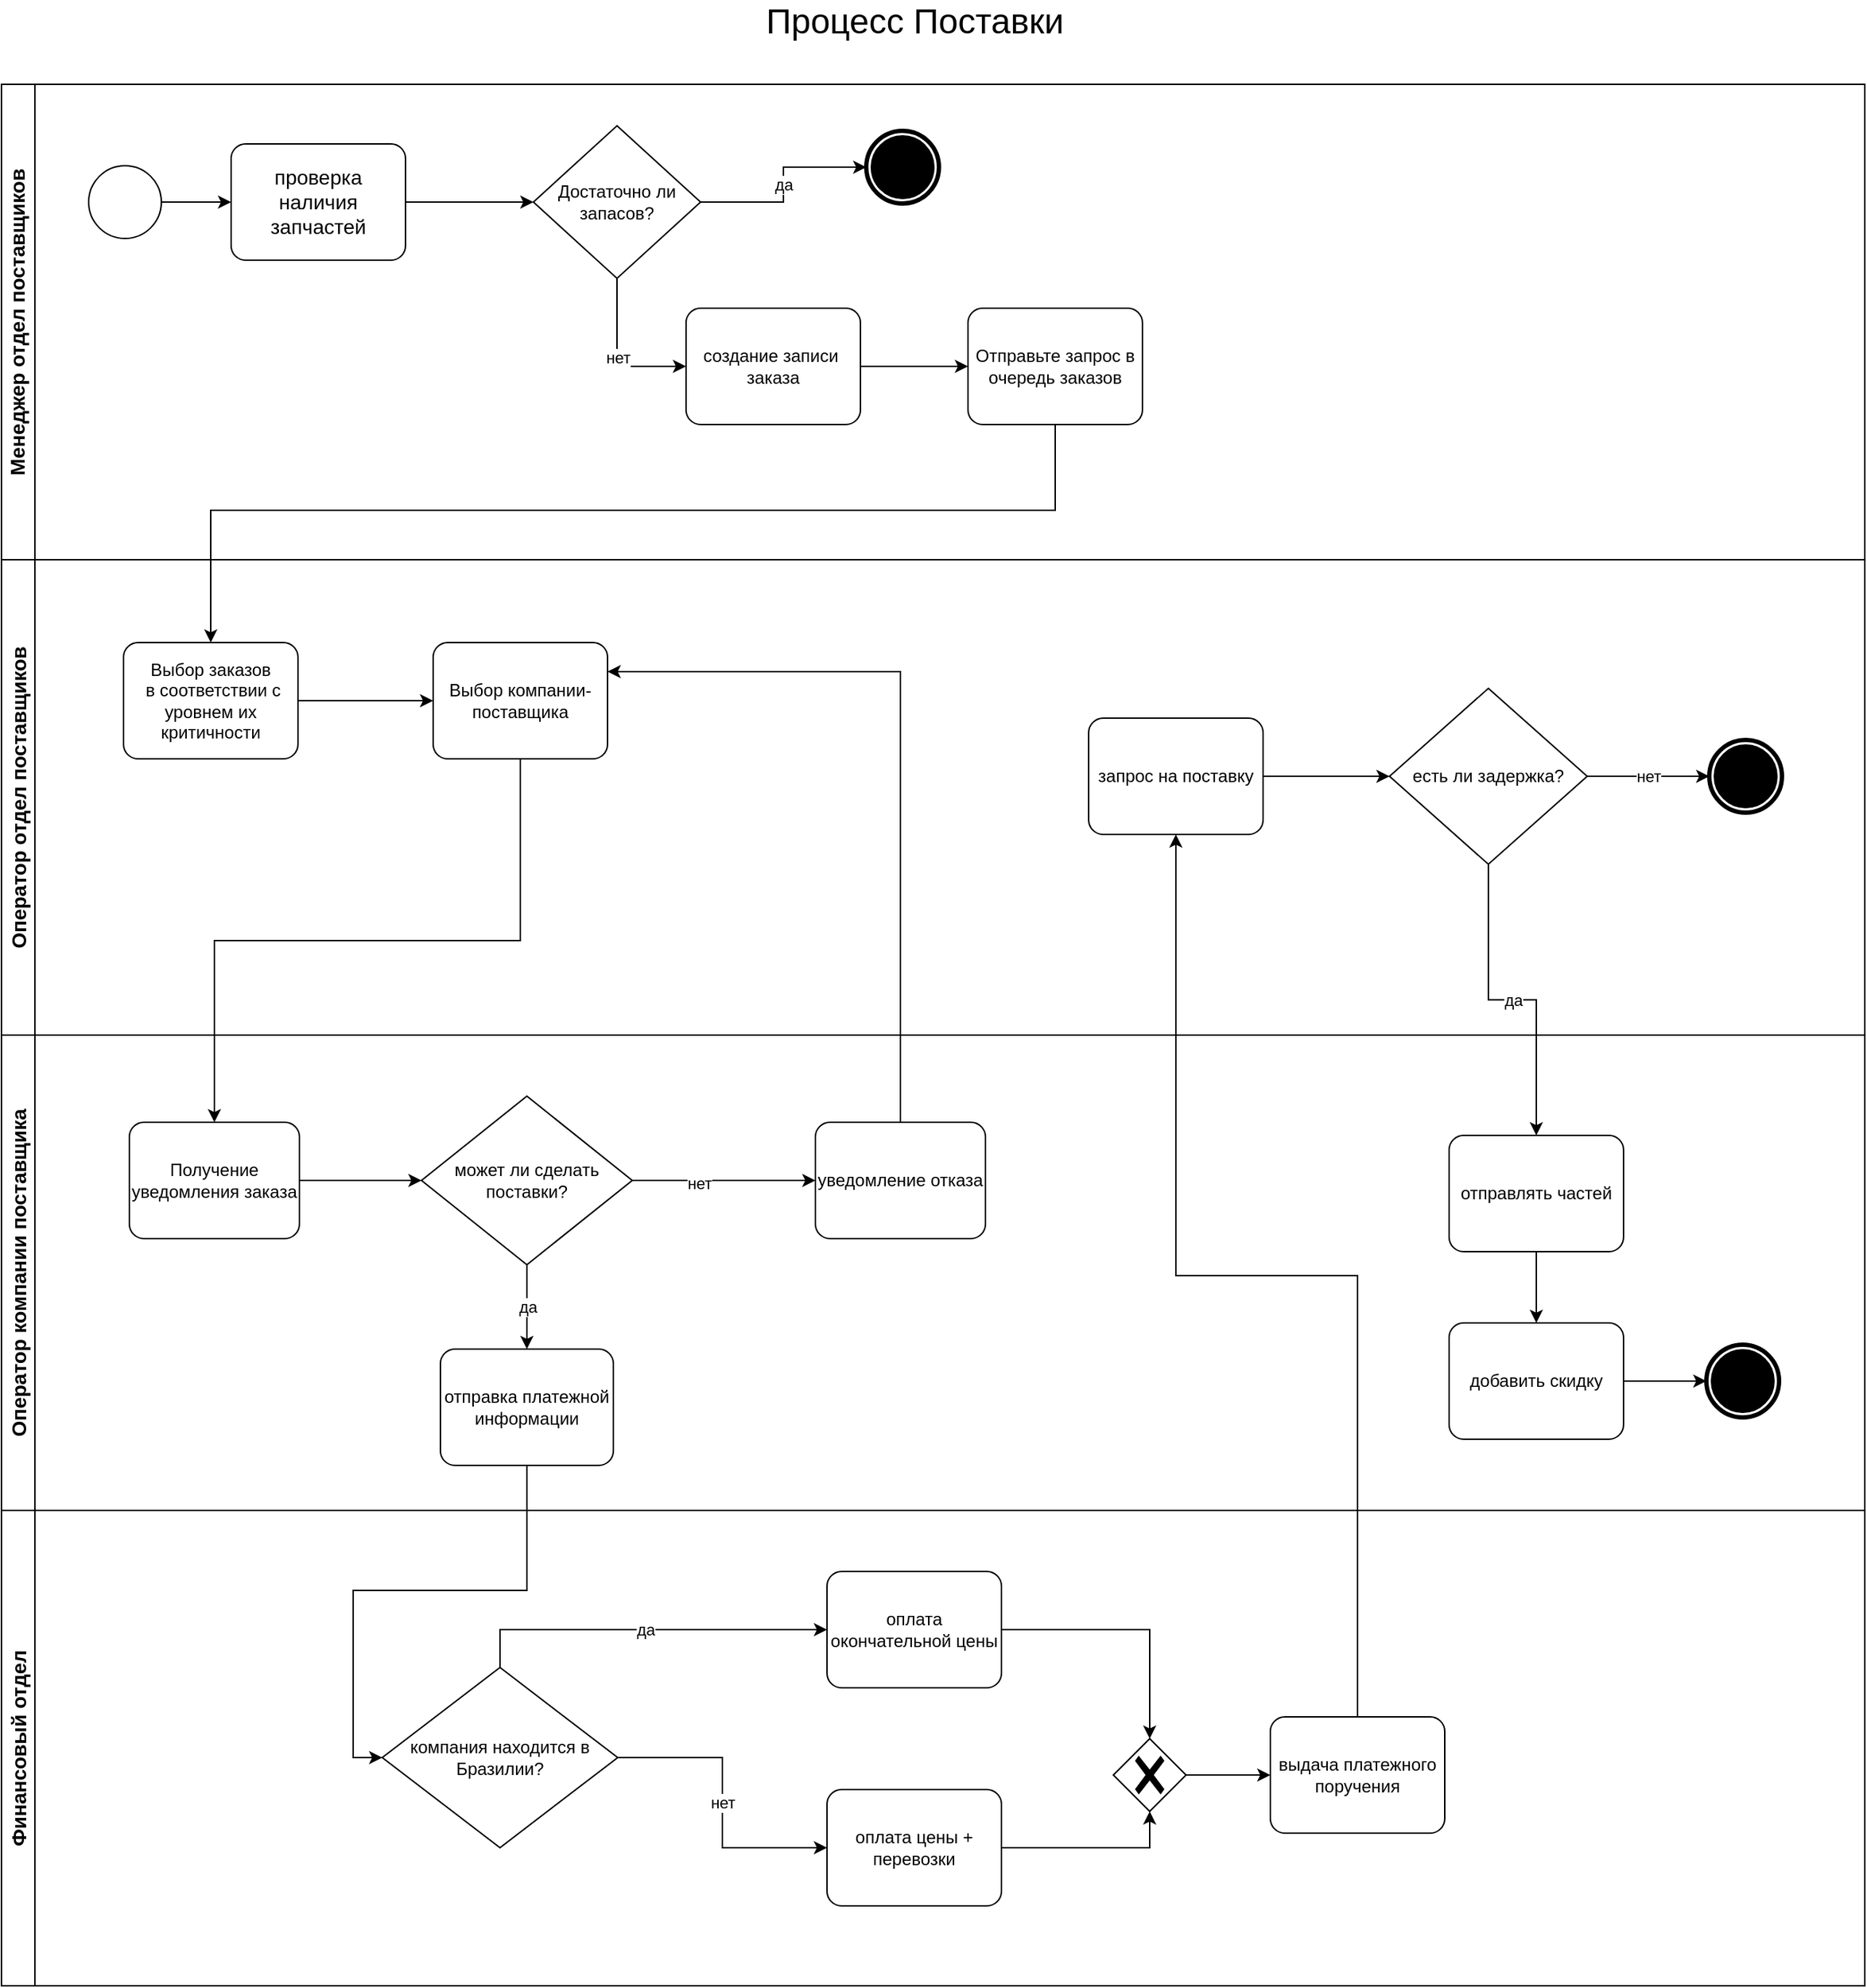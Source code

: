 <mxfile version="20.8.1" type="google"><diagram id="GKkbAp2NtUvPjCZS4jgw" name="Página-1"><mxGraphModel grid="0" page="1" gridSize="10" guides="1" tooltips="1" connect="1" arrows="1" fold="1" pageScale="2" pageWidth="827" pageHeight="1169" background="none" math="0" shadow="0"><root><mxCell id="0"/><mxCell id="1" parent="0"/><mxCell id="1osV0yqY1vsv0PyegRr8-175" value="&lt;font style=&quot;font-size: 14px;&quot;&gt;Менеджер отдел поставщиков&lt;/font&gt;" style="swimlane;horizontal=0;whiteSpace=wrap;html=1;" vertex="1" parent="1"><mxGeometry x="150" y="106" width="1282" height="327" as="geometry"><mxRectangle x="216" y="111" width="32" height="144" as="alternateBounds"/></mxGeometry></mxCell><mxCell id="JEJCHDNToL9NpCs9fgVg-2" style="edgeStyle=orthogonalEdgeStyle;rounded=0;orthogonalLoop=1;jettySize=auto;html=1;exitX=1;exitY=0.5;exitDx=0;exitDy=0;exitPerimeter=0;entryX=0;entryY=0.5;entryDx=0;entryDy=0;" edge="1" parent="1osV0yqY1vsv0PyegRr8-175" source="1osV0yqY1vsv0PyegRr8-180" target="JEJCHDNToL9NpCs9fgVg-1"><mxGeometry relative="1" as="geometry"/></mxCell><mxCell id="1osV0yqY1vsv0PyegRr8-180" value="проверка наличия запчастей" style="points=[[0.25,0,0],[0.5,0,0],[0.75,0,0],[1,0.25,0],[1,0.5,0],[1,0.75,0],[0.75,1,0],[0.5,1,0],[0.25,1,0],[0,0.75,0],[0,0.5,0],[0,0.25,0]];shape=mxgraph.bpmn.task;whiteSpace=wrap;rectStyle=rounded;size=10;html=1;taskMarker=abstract;fontSize=14;" vertex="1" parent="1osV0yqY1vsv0PyegRr8-175"><mxGeometry x="158" y="41" width="120" height="80" as="geometry"/></mxCell><mxCell id="JEJCHDNToL9NpCs9fgVg-4" value="да" style="edgeStyle=orthogonalEdgeStyle;rounded=0;orthogonalLoop=1;jettySize=auto;html=1;exitX=1;exitY=0.5;exitDx=0;exitDy=0;" edge="1" parent="1osV0yqY1vsv0PyegRr8-175" source="JEJCHDNToL9NpCs9fgVg-1" target="JEJCHDNToL9NpCs9fgVg-3"><mxGeometry relative="1" as="geometry"/></mxCell><mxCell id="JEJCHDNToL9NpCs9fgVg-6" value="нет" style="edgeStyle=orthogonalEdgeStyle;rounded=0;orthogonalLoop=1;jettySize=auto;html=1;exitX=0.5;exitY=1;exitDx=0;exitDy=0;entryX=0;entryY=0.5;entryDx=0;entryDy=0;entryPerimeter=0;" edge="1" parent="1osV0yqY1vsv0PyegRr8-175" source="JEJCHDNToL9NpCs9fgVg-1" target="JEJCHDNToL9NpCs9fgVg-5"><mxGeometry relative="1" as="geometry"/></mxCell><mxCell id="JEJCHDNToL9NpCs9fgVg-1" value="Достаточно ли запасов?&lt;br&gt;" style="rhombus;whiteSpace=wrap;html=1;" vertex="1" parent="1osV0yqY1vsv0PyegRr8-175"><mxGeometry x="366" y="28.5" width="115" height="105" as="geometry"/></mxCell><mxCell id="JEJCHDNToL9NpCs9fgVg-3" value="" style="points=[[0.145,0.145,0],[0.5,0,0],[0.855,0.145,0],[1,0.5,0],[0.855,0.855,0],[0.5,1,0],[0.145,0.855,0],[0,0.5,0]];shape=mxgraph.bpmn.event;html=1;verticalLabelPosition=bottom;labelBackgroundColor=#ffffff;verticalAlign=top;align=center;perimeter=ellipsePerimeter;outlineConnect=0;aspect=fixed;outline=end;symbol=terminate;" vertex="1" parent="1osV0yqY1vsv0PyegRr8-175"><mxGeometry x="595" y="32" width="50" height="50" as="geometry"/></mxCell><mxCell id="JEJCHDNToL9NpCs9fgVg-8" style="edgeStyle=orthogonalEdgeStyle;rounded=0;orthogonalLoop=1;jettySize=auto;html=1;exitX=1;exitY=0.5;exitDx=0;exitDy=0;exitPerimeter=0;entryX=0;entryY=0.5;entryDx=0;entryDy=0;entryPerimeter=0;" edge="1" parent="1osV0yqY1vsv0PyegRr8-175" source="JEJCHDNToL9NpCs9fgVg-5" target="JEJCHDNToL9NpCs9fgVg-7"><mxGeometry relative="1" as="geometry"/></mxCell><mxCell id="JEJCHDNToL9NpCs9fgVg-5" value="создание записи&amp;nbsp; заказа" style="points=[[0.25,0,0],[0.5,0,0],[0.75,0,0],[1,0.25,0],[1,0.5,0],[1,0.75,0],[0.75,1,0],[0.5,1,0],[0.25,1,0],[0,0.75,0],[0,0.5,0],[0,0.25,0]];shape=mxgraph.bpmn.task;whiteSpace=wrap;rectStyle=rounded;size=10;html=1;taskMarker=abstract;" vertex="1" parent="1osV0yqY1vsv0PyegRr8-175"><mxGeometry x="471" y="154" width="120" height="80" as="geometry"/></mxCell><mxCell id="JEJCHDNToL9NpCs9fgVg-7" value="Отправьте запрос в очередь заказов" style="points=[[0.25,0,0],[0.5,0,0],[0.75,0,0],[1,0.25,0],[1,0.5,0],[1,0.75,0],[0.75,1,0],[0.5,1,0],[0.25,1,0],[0,0.75,0],[0,0.5,0],[0,0.25,0]];shape=mxgraph.bpmn.task;whiteSpace=wrap;rectStyle=rounded;size=10;html=1;taskMarker=abstract;" vertex="1" parent="1osV0yqY1vsv0PyegRr8-175"><mxGeometry x="665" y="154" width="120" height="80" as="geometry"/></mxCell><mxCell id="7k5-UtuilRuCotgjFQ3_-3" style="edgeStyle=orthogonalEdgeStyle;rounded=0;orthogonalLoop=1;jettySize=auto;html=1;exitX=1;exitY=0.5;exitDx=0;exitDy=0;exitPerimeter=0;entryX=0;entryY=0.5;entryDx=0;entryDy=0;entryPerimeter=0;" edge="1" parent="1osV0yqY1vsv0PyegRr8-175" source="7k5-UtuilRuCotgjFQ3_-2" target="1osV0yqY1vsv0PyegRr8-180"><mxGeometry relative="1" as="geometry"/></mxCell><mxCell id="7k5-UtuilRuCotgjFQ3_-2" value="" style="points=[[0.145,0.145,0],[0.5,0,0],[0.855,0.145,0],[1,0.5,0],[0.855,0.855,0],[0.5,1,0],[0.145,0.855,0],[0,0.5,0]];shape=mxgraph.bpmn.event;html=1;verticalLabelPosition=bottom;labelBackgroundColor=#ffffff;verticalAlign=top;align=center;perimeter=ellipsePerimeter;outlineConnect=0;aspect=fixed;outline=standard;symbol=general;" vertex="1" parent="1osV0yqY1vsv0PyegRr8-175"><mxGeometry x="60" y="56" width="50" height="50" as="geometry"/></mxCell><mxCell id="1osV0yqY1vsv0PyegRr8-176" value="&lt;font style=&quot;font-size: 24px;&quot;&gt;Процесс Поставки&lt;/font&gt;" style="text;html=1;strokeColor=none;fillColor=none;align=center;verticalAlign=middle;whiteSpace=wrap;rounded=0;" vertex="1" parent="1"><mxGeometry x="671" y="48" width="215" height="30" as="geometry"/></mxCell><mxCell id="1osV0yqY1vsv0PyegRr8-177" value="&lt;font style=&quot;font-size: 14px;&quot;&gt;Оператор отдел поставщиков&lt;/font&gt;" style="swimlane;horizontal=0;whiteSpace=wrap;html=1;" vertex="1" parent="1"><mxGeometry x="150" y="433" width="1282" height="327" as="geometry"><mxRectangle x="216" y="111" width="32" height="144" as="alternateBounds"/></mxGeometry></mxCell><mxCell id="JEJCHDNToL9NpCs9fgVg-12" style="edgeStyle=orthogonalEdgeStyle;rounded=0;orthogonalLoop=1;jettySize=auto;html=1;exitX=1;exitY=0.5;exitDx=0;exitDy=0;exitPerimeter=0;entryX=0;entryY=0.5;entryDx=0;entryDy=0;entryPerimeter=0;" edge="1" parent="1osV0yqY1vsv0PyegRr8-177" source="JEJCHDNToL9NpCs9fgVg-9" target="JEJCHDNToL9NpCs9fgVg-11"><mxGeometry relative="1" as="geometry"/></mxCell><mxCell id="JEJCHDNToL9NpCs9fgVg-9" value="&lt;div&gt;Выбор заказов&lt;/div&gt;&lt;div&gt;&amp;nbsp;в соответствии с уровнем их критичности&lt;/div&gt;" style="points=[[0.25,0,0],[0.5,0,0],[0.75,0,0],[1,0.25,0],[1,0.5,0],[1,0.75,0],[0.75,1,0],[0.5,1,0],[0.25,1,0],[0,0.75,0],[0,0.5,0],[0,0.25,0]];shape=mxgraph.bpmn.task;whiteSpace=wrap;rectStyle=rounded;size=10;html=1;taskMarker=abstract;" vertex="1" parent="1osV0yqY1vsv0PyegRr8-177"><mxGeometry x="84" y="57" width="120" height="80" as="geometry"/></mxCell><mxCell id="JEJCHDNToL9NpCs9fgVg-11" value="Выбор компании-поставщика" style="points=[[0.25,0,0],[0.5,0,0],[0.75,0,0],[1,0.25,0],[1,0.5,0],[1,0.75,0],[0.75,1,0],[0.5,1,0],[0.25,1,0],[0,0.75,0],[0,0.5,0],[0,0.25,0]];shape=mxgraph.bpmn.task;whiteSpace=wrap;rectStyle=rounded;size=10;html=1;taskMarker=abstract;" vertex="1" parent="1osV0yqY1vsv0PyegRr8-177"><mxGeometry x="297" y="57" width="120" height="80" as="geometry"/></mxCell><mxCell id="JEJCHDNToL9NpCs9fgVg-42" style="edgeStyle=orthogonalEdgeStyle;rounded=0;orthogonalLoop=1;jettySize=auto;html=1;exitX=1;exitY=0.5;exitDx=0;exitDy=0;exitPerimeter=0;" edge="1" parent="1osV0yqY1vsv0PyegRr8-177" source="JEJCHDNToL9NpCs9fgVg-36" target="JEJCHDNToL9NpCs9fgVg-41"><mxGeometry relative="1" as="geometry"/></mxCell><mxCell id="JEJCHDNToL9NpCs9fgVg-36" value="запрос на поставку" style="points=[[0.25,0,0],[0.5,0,0],[0.75,0,0],[1,0.25,0],[1,0.5,0],[1,0.75,0],[0.75,1,0],[0.5,1,0],[0.25,1,0],[0,0.75,0],[0,0.5,0],[0,0.25,0]];shape=mxgraph.bpmn.task;whiteSpace=wrap;rectStyle=rounded;size=10;html=1;taskMarker=abstract;" vertex="1" parent="1osV0yqY1vsv0PyegRr8-177"><mxGeometry x="748" y="109" width="120" height="80" as="geometry"/></mxCell><mxCell id="JEJCHDNToL9NpCs9fgVg-44" value="нет" style="edgeStyle=orthogonalEdgeStyle;rounded=0;orthogonalLoop=1;jettySize=auto;html=1;exitX=1;exitY=0.5;exitDx=0;exitDy=0;entryX=0;entryY=0.5;entryDx=0;entryDy=0;entryPerimeter=0;" edge="1" parent="1osV0yqY1vsv0PyegRr8-177" source="JEJCHDNToL9NpCs9fgVg-41" target="JEJCHDNToL9NpCs9fgVg-43"><mxGeometry relative="1" as="geometry"/></mxCell><mxCell id="JEJCHDNToL9NpCs9fgVg-41" value="есть ли задержка?" style="rhombus;whiteSpace=wrap;html=1;" vertex="1" parent="1osV0yqY1vsv0PyegRr8-177"><mxGeometry x="955" y="88.5" width="136" height="121" as="geometry"/></mxCell><mxCell id="JEJCHDNToL9NpCs9fgVg-43" value="" style="points=[[0.145,0.145,0],[0.5,0,0],[0.855,0.145,0],[1,0.5,0],[0.855,0.855,0],[0.5,1,0],[0.145,0.855,0],[0,0.5,0]];shape=mxgraph.bpmn.event;html=1;verticalLabelPosition=bottom;labelBackgroundColor=#ffffff;verticalAlign=top;align=center;perimeter=ellipsePerimeter;outlineConnect=0;aspect=fixed;outline=end;symbol=terminate;" vertex="1" parent="1osV0yqY1vsv0PyegRr8-177"><mxGeometry x="1175" y="124" width="50" height="50" as="geometry"/></mxCell><mxCell id="1osV0yqY1vsv0PyegRr8-178" value="&lt;font style=&quot;font-size: 14px;&quot;&gt;Оператор компании поставщика&lt;/font&gt;" style="swimlane;horizontal=0;whiteSpace=wrap;html=1;" vertex="1" parent="1"><mxGeometry x="150" y="760" width="1282" height="327" as="geometry"><mxRectangle x="216" y="111" width="32" height="144" as="alternateBounds"/></mxGeometry></mxCell><mxCell id="JEJCHDNToL9NpCs9fgVg-19" style="edgeStyle=orthogonalEdgeStyle;rounded=0;orthogonalLoop=1;jettySize=auto;html=1;exitX=1;exitY=0.5;exitDx=0;exitDy=0;exitPerimeter=0;entryX=0;entryY=0.5;entryDx=0;entryDy=0;" edge="1" parent="1osV0yqY1vsv0PyegRr8-178" source="JEJCHDNToL9NpCs9fgVg-13" target="JEJCHDNToL9NpCs9fgVg-18"><mxGeometry relative="1" as="geometry"/></mxCell><mxCell id="JEJCHDNToL9NpCs9fgVg-13" value="Получение уведомления заказа" style="points=[[0.25,0,0],[0.5,0,0],[0.75,0,0],[1,0.25,0],[1,0.5,0],[1,0.75,0],[0.75,1,0],[0.5,1,0],[0.25,1,0],[0,0.75,0],[0,0.5,0],[0,0.25,0]];shape=mxgraph.bpmn.task;whiteSpace=wrap;rectStyle=rounded;size=10;html=1;taskMarker=abstract;" vertex="1" parent="1osV0yqY1vsv0PyegRr8-178"><mxGeometry x="88" y="60" width="117" height="80" as="geometry"/></mxCell><mxCell id="JEJCHDNToL9NpCs9fgVg-17" value="уведомление отказа" style="points=[[0.25,0,0],[0.5,0,0],[0.75,0,0],[1,0.25,0],[1,0.5,0],[1,0.75,0],[0.75,1,0],[0.5,1,0],[0.25,1,0],[0,0.75,0],[0,0.5,0],[0,0.25,0]];shape=mxgraph.bpmn.task;whiteSpace=wrap;rectStyle=rounded;size=10;html=1;taskMarker=abstract;" vertex="1" parent="1osV0yqY1vsv0PyegRr8-178"><mxGeometry x="560" y="60" width="117" height="80" as="geometry"/></mxCell><mxCell id="JEJCHDNToL9NpCs9fgVg-20" style="edgeStyle=orthogonalEdgeStyle;rounded=0;orthogonalLoop=1;jettySize=auto;html=1;exitX=1;exitY=0.5;exitDx=0;exitDy=0;" edge="1" parent="1osV0yqY1vsv0PyegRr8-178" source="JEJCHDNToL9NpCs9fgVg-18" target="JEJCHDNToL9NpCs9fgVg-17"><mxGeometry relative="1" as="geometry"/></mxCell><mxCell id="JEJCHDNToL9NpCs9fgVg-21" value="нет" style="edgeLabel;html=1;align=center;verticalAlign=middle;resizable=0;points=[];" connectable="0" vertex="1" parent="JEJCHDNToL9NpCs9fgVg-20"><mxGeometry x="-0.275" y="-2" relative="1" as="geometry"><mxPoint as="offset"/></mxGeometry></mxCell><mxCell id="JEJCHDNToL9NpCs9fgVg-24" value="да" style="edgeStyle=orthogonalEdgeStyle;rounded=0;orthogonalLoop=1;jettySize=auto;html=1;exitX=0.5;exitY=1;exitDx=0;exitDy=0;entryX=0.5;entryY=0;entryDx=0;entryDy=0;entryPerimeter=0;" edge="1" parent="1osV0yqY1vsv0PyegRr8-178" source="JEJCHDNToL9NpCs9fgVg-18" target="JEJCHDNToL9NpCs9fgVg-23"><mxGeometry relative="1" as="geometry"/></mxCell><mxCell id="JEJCHDNToL9NpCs9fgVg-18" value="может ли сделать поставки?&lt;br&gt;" style="rhombus;whiteSpace=wrap;html=1;" vertex="1" parent="1osV0yqY1vsv0PyegRr8-178"><mxGeometry x="289" y="42" width="145" height="116" as="geometry"/></mxCell><mxCell id="JEJCHDNToL9NpCs9fgVg-23" value="отправка платежной информации" style="points=[[0.25,0,0],[0.5,0,0],[0.75,0,0],[1,0.25,0],[1,0.5,0],[1,0.75,0],[0.75,1,0],[0.5,1,0],[0.25,1,0],[0,0.75,0],[0,0.5,0],[0,0.25,0]];shape=mxgraph.bpmn.task;whiteSpace=wrap;rectStyle=rounded;size=10;html=1;taskMarker=abstract;" vertex="1" parent="1osV0yqY1vsv0PyegRr8-178"><mxGeometry x="302" y="216" width="119" height="80" as="geometry"/></mxCell><mxCell id="JEJCHDNToL9NpCs9fgVg-51" style="edgeStyle=orthogonalEdgeStyle;rounded=0;orthogonalLoop=1;jettySize=auto;html=1;exitX=0.5;exitY=1;exitDx=0;exitDy=0;exitPerimeter=0;" edge="1" parent="1osV0yqY1vsv0PyegRr8-178" source="JEJCHDNToL9NpCs9fgVg-45" target="JEJCHDNToL9NpCs9fgVg-49"><mxGeometry relative="1" as="geometry"/></mxCell><mxCell id="JEJCHDNToL9NpCs9fgVg-45" value="отправлять частей" style="points=[[0.25,0,0],[0.5,0,0],[0.75,0,0],[1,0.25,0],[1,0.5,0],[1,0.75,0],[0.75,1,0],[0.5,1,0],[0.25,1,0],[0,0.75,0],[0,0.5,0],[0,0.25,0]];shape=mxgraph.bpmn.task;whiteSpace=wrap;rectStyle=rounded;size=10;html=1;taskMarker=abstract;" vertex="1" parent="1osV0yqY1vsv0PyegRr8-178"><mxGeometry x="996" y="69" width="120" height="80" as="geometry"/></mxCell><mxCell id="JEJCHDNToL9NpCs9fgVg-47" value="" style="points=[[0.145,0.145,0],[0.5,0,0],[0.855,0.145,0],[1,0.5,0],[0.855,0.855,0],[0.5,1,0],[0.145,0.855,0],[0,0.5,0]];shape=mxgraph.bpmn.event;html=1;verticalLabelPosition=bottom;labelBackgroundColor=#ffffff;verticalAlign=top;align=center;perimeter=ellipsePerimeter;outlineConnect=0;aspect=fixed;outline=end;symbol=terminate;" vertex="1" parent="1osV0yqY1vsv0PyegRr8-178"><mxGeometry x="1173" y="213" width="50" height="50" as="geometry"/></mxCell><mxCell id="JEJCHDNToL9NpCs9fgVg-50" style="edgeStyle=orthogonalEdgeStyle;rounded=0;orthogonalLoop=1;jettySize=auto;html=1;exitX=1;exitY=0.5;exitDx=0;exitDy=0;exitPerimeter=0;entryX=0;entryY=0.5;entryDx=0;entryDy=0;entryPerimeter=0;" edge="1" parent="1osV0yqY1vsv0PyegRr8-178" source="JEJCHDNToL9NpCs9fgVg-49" target="JEJCHDNToL9NpCs9fgVg-47"><mxGeometry relative="1" as="geometry"/></mxCell><mxCell id="JEJCHDNToL9NpCs9fgVg-49" value="добавить скидку" style="points=[[0.25,0,0],[0.5,0,0],[0.75,0,0],[1,0.25,0],[1,0.5,0],[1,0.75,0],[0.75,1,0],[0.5,1,0],[0.25,1,0],[0,0.75,0],[0,0.5,0],[0,0.25,0]];shape=mxgraph.bpmn.task;whiteSpace=wrap;rectStyle=rounded;size=10;html=1;taskMarker=abstract;" vertex="1" parent="1osV0yqY1vsv0PyegRr8-178"><mxGeometry x="996" y="198" width="120" height="80" as="geometry"/></mxCell><mxCell id="1osV0yqY1vsv0PyegRr8-179" value="&lt;font style=&quot;font-size: 14px;&quot;&gt;Финансовый отдел&lt;br&gt;&lt;/font&gt;" style="swimlane;horizontal=0;whiteSpace=wrap;html=1;" vertex="1" parent="1"><mxGeometry x="150" y="1087" width="1282" height="327" as="geometry"><mxRectangle x="216" y="111" width="32" height="144" as="alternateBounds"/></mxGeometry></mxCell><mxCell id="JEJCHDNToL9NpCs9fgVg-25" value="компания находится в Бразилии?" style="rhombus;whiteSpace=wrap;html=1;" vertex="1" parent="1osV0yqY1vsv0PyegRr8-179"><mxGeometry x="262" y="108" width="162" height="124" as="geometry"/></mxCell><mxCell id="JEJCHDNToL9NpCs9fgVg-27" value="оплата окончательной цены" style="points=[[0.25,0,0],[0.5,0,0],[0.75,0,0],[1,0.25,0],[1,0.5,0],[1,0.75,0],[0.75,1,0],[0.5,1,0],[0.25,1,0],[0,0.75,0],[0,0.5,0],[0,0.25,0]];shape=mxgraph.bpmn.task;whiteSpace=wrap;rectStyle=rounded;size=10;html=1;taskMarker=abstract;" vertex="1" parent="1osV0yqY1vsv0PyegRr8-179"><mxGeometry x="568" y="42" width="120" height="80" as="geometry"/></mxCell><mxCell id="JEJCHDNToL9NpCs9fgVg-28" value="оплата цены + перевозки" style="points=[[0.25,0,0],[0.5,0,0],[0.75,0,0],[1,0.25,0],[1,0.5,0],[1,0.75,0],[0.75,1,0],[0.5,1,0],[0.25,1,0],[0,0.75,0],[0,0.5,0],[0,0.25,0]];shape=mxgraph.bpmn.task;whiteSpace=wrap;rectStyle=rounded;size=10;html=1;taskMarker=abstract;" vertex="1" parent="1osV0yqY1vsv0PyegRr8-179"><mxGeometry x="568" y="192" width="120" height="80" as="geometry"/></mxCell><mxCell id="JEJCHDNToL9NpCs9fgVg-39" style="edgeStyle=orthogonalEdgeStyle;rounded=0;orthogonalLoop=1;jettySize=auto;html=1;exitX=1;exitY=0.5;exitDx=0;exitDy=0;exitPerimeter=0;entryX=0;entryY=0.5;entryDx=0;entryDy=0;entryPerimeter=0;" edge="1" parent="1osV0yqY1vsv0PyegRr8-179" source="JEJCHDNToL9NpCs9fgVg-32" target="JEJCHDNToL9NpCs9fgVg-38"><mxGeometry relative="1" as="geometry"/></mxCell><mxCell id="JEJCHDNToL9NpCs9fgVg-32" value="" style="points=[[0.25,0.25,0],[0.5,0,0],[0.75,0.25,0],[1,0.5,0],[0.75,0.75,0],[0.5,1,0],[0.25,0.75,0],[0,0.5,0]];shape=mxgraph.bpmn.gateway2;html=1;verticalLabelPosition=bottom;labelBackgroundColor=#ffffff;verticalAlign=top;align=center;perimeter=rhombusPerimeter;outlineConnect=0;outline=none;symbol=none;gwType=exclusive;" vertex="1" parent="1osV0yqY1vsv0PyegRr8-179"><mxGeometry x="765" y="157" width="50" height="50" as="geometry"/></mxCell><mxCell id="JEJCHDNToL9NpCs9fgVg-30" value="да" style="edgeStyle=orthogonalEdgeStyle;rounded=0;orthogonalLoop=1;jettySize=auto;html=1;exitX=0.5;exitY=0;exitDx=0;exitDy=0;entryX=0;entryY=0.5;entryDx=0;entryDy=0;entryPerimeter=0;" edge="1" parent="1osV0yqY1vsv0PyegRr8-179" source="JEJCHDNToL9NpCs9fgVg-25" target="JEJCHDNToL9NpCs9fgVg-27"><mxGeometry relative="1" as="geometry"/></mxCell><mxCell id="JEJCHDNToL9NpCs9fgVg-31" value="нет" style="edgeStyle=orthogonalEdgeStyle;rounded=0;orthogonalLoop=1;jettySize=auto;html=1;exitX=1;exitY=0.5;exitDx=0;exitDy=0;entryX=0;entryY=0.5;entryDx=0;entryDy=0;entryPerimeter=0;" edge="1" parent="1osV0yqY1vsv0PyegRr8-179" source="JEJCHDNToL9NpCs9fgVg-25" target="JEJCHDNToL9NpCs9fgVg-28"><mxGeometry relative="1" as="geometry"/></mxCell><mxCell id="JEJCHDNToL9NpCs9fgVg-33" style="edgeStyle=orthogonalEdgeStyle;rounded=0;orthogonalLoop=1;jettySize=auto;html=1;exitX=1;exitY=0.5;exitDx=0;exitDy=0;exitPerimeter=0;entryX=0.5;entryY=0;entryDx=0;entryDy=0;entryPerimeter=0;" edge="1" parent="1osV0yqY1vsv0PyegRr8-179" source="JEJCHDNToL9NpCs9fgVg-27" target="JEJCHDNToL9NpCs9fgVg-32"><mxGeometry relative="1" as="geometry"/></mxCell><mxCell id="JEJCHDNToL9NpCs9fgVg-34" style="edgeStyle=orthogonalEdgeStyle;rounded=0;orthogonalLoop=1;jettySize=auto;html=1;exitX=1;exitY=0.5;exitDx=0;exitDy=0;exitPerimeter=0;entryX=0.5;entryY=1;entryDx=0;entryDy=0;entryPerimeter=0;" edge="1" parent="1osV0yqY1vsv0PyegRr8-179" source="JEJCHDNToL9NpCs9fgVg-28" target="JEJCHDNToL9NpCs9fgVg-32"><mxGeometry relative="1" as="geometry"/></mxCell><mxCell id="JEJCHDNToL9NpCs9fgVg-38" value="выдача платежного поручения" style="points=[[0.25,0,0],[0.5,0,0],[0.75,0,0],[1,0.25,0],[1,0.5,0],[1,0.75,0],[0.75,1,0],[0.5,1,0],[0.25,1,0],[0,0.75,0],[0,0.5,0],[0,0.25,0]];shape=mxgraph.bpmn.task;whiteSpace=wrap;rectStyle=rounded;size=10;html=1;taskMarker=abstract;" vertex="1" parent="1osV0yqY1vsv0PyegRr8-179"><mxGeometry x="873" y="142" width="120" height="80" as="geometry"/></mxCell><mxCell id="JEJCHDNToL9NpCs9fgVg-10" style="edgeStyle=orthogonalEdgeStyle;rounded=0;orthogonalLoop=1;jettySize=auto;html=1;exitX=0.5;exitY=1;exitDx=0;exitDy=0;exitPerimeter=0;entryX=0.5;entryY=0;entryDx=0;entryDy=0;entryPerimeter=0;" edge="1" parent="1" source="JEJCHDNToL9NpCs9fgVg-7" target="JEJCHDNToL9NpCs9fgVg-9"><mxGeometry relative="1" as="geometry"><Array as="points"><mxPoint x="875" y="399"/><mxPoint x="294" y="399"/></Array></mxGeometry></mxCell><mxCell id="JEJCHDNToL9NpCs9fgVg-14" style="edgeStyle=orthogonalEdgeStyle;rounded=0;orthogonalLoop=1;jettySize=auto;html=1;exitX=0.5;exitY=1;exitDx=0;exitDy=0;exitPerimeter=0;entryX=0.5;entryY=0;entryDx=0;entryDy=0;entryPerimeter=0;" edge="1" parent="1" source="JEJCHDNToL9NpCs9fgVg-11" target="JEJCHDNToL9NpCs9fgVg-13"><mxGeometry relative="1" as="geometry"/></mxCell><mxCell id="JEJCHDNToL9NpCs9fgVg-22" style="edgeStyle=orthogonalEdgeStyle;rounded=0;orthogonalLoop=1;jettySize=auto;html=1;exitX=0.5;exitY=0;exitDx=0;exitDy=0;exitPerimeter=0;entryX=1;entryY=0.25;entryDx=0;entryDy=0;entryPerimeter=0;" edge="1" parent="1" source="JEJCHDNToL9NpCs9fgVg-17" target="JEJCHDNToL9NpCs9fgVg-11"><mxGeometry relative="1" as="geometry"/></mxCell><mxCell id="JEJCHDNToL9NpCs9fgVg-35" style="edgeStyle=orthogonalEdgeStyle;rounded=0;orthogonalLoop=1;jettySize=auto;html=1;exitX=0.5;exitY=1;exitDx=0;exitDy=0;exitPerimeter=0;entryX=0;entryY=0.5;entryDx=0;entryDy=0;" edge="1" parent="1" source="JEJCHDNToL9NpCs9fgVg-23" target="JEJCHDNToL9NpCs9fgVg-25"><mxGeometry relative="1" as="geometry"><Array as="points"><mxPoint x="512" y="1142"/><mxPoint x="392" y="1142"/><mxPoint x="392" y="1257"/></Array></mxGeometry></mxCell><mxCell id="JEJCHDNToL9NpCs9fgVg-40" style="edgeStyle=orthogonalEdgeStyle;rounded=0;orthogonalLoop=1;jettySize=auto;html=1;exitX=0.5;exitY=0;exitDx=0;exitDy=0;exitPerimeter=0;entryX=0.5;entryY=1;entryDx=0;entryDy=0;entryPerimeter=0;" edge="1" parent="1" source="JEJCHDNToL9NpCs9fgVg-38" target="JEJCHDNToL9NpCs9fgVg-36"><mxGeometry relative="1" as="geometry"/></mxCell><mxCell id="JEJCHDNToL9NpCs9fgVg-46" value="да" style="edgeStyle=orthogonalEdgeStyle;rounded=0;orthogonalLoop=1;jettySize=auto;html=1;exitX=0.5;exitY=1;exitDx=0;exitDy=0;" edge="1" parent="1" source="JEJCHDNToL9NpCs9fgVg-41" target="JEJCHDNToL9NpCs9fgVg-45"><mxGeometry relative="1" as="geometry"/></mxCell></root></mxGraphModel></diagram></mxfile>